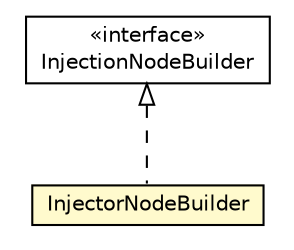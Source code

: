 #!/usr/local/bin/dot
#
# Class diagram 
# Generated by UMLGraph version 5.1 (http://www.umlgraph.org/)
#

digraph G {
	edge [fontname="Helvetica",fontsize=10,labelfontname="Helvetica",labelfontsize=10];
	node [fontname="Helvetica",fontsize=10,shape=plaintext];
	nodesep=0.25;
	ranksep=0.5;
	// org.androidtransfuse.gen.variableBuilder.InjectionNodeBuilder
	c124017 [label=<<table title="org.androidtransfuse.gen.variableBuilder.InjectionNodeBuilder" border="0" cellborder="1" cellspacing="0" cellpadding="2" port="p" href="./InjectionNodeBuilder.html">
		<tr><td><table border="0" cellspacing="0" cellpadding="1">
<tr><td align="center" balign="center"> &#171;interface&#187; </td></tr>
<tr><td align="center" balign="center"> InjectionNodeBuilder </td></tr>
		</table></td></tr>
		</table>>, fontname="Helvetica", fontcolor="black", fontsize=10.0];
	// org.androidtransfuse.gen.variableBuilder.InjectorNodeBuilder
	c124024 [label=<<table title="org.androidtransfuse.gen.variableBuilder.InjectorNodeBuilder" border="0" cellborder="1" cellspacing="0" cellpadding="2" port="p" bgcolor="lemonChiffon" href="./InjectorNodeBuilder.html">
		<tr><td><table border="0" cellspacing="0" cellpadding="1">
<tr><td align="center" balign="center"> InjectorNodeBuilder </td></tr>
		</table></td></tr>
		</table>>, fontname="Helvetica", fontcolor="black", fontsize=10.0];
	//org.androidtransfuse.gen.variableBuilder.InjectorNodeBuilder implements org.androidtransfuse.gen.variableBuilder.InjectionNodeBuilder
	c124017:p -> c124024:p [dir=back,arrowtail=empty,style=dashed];
}

